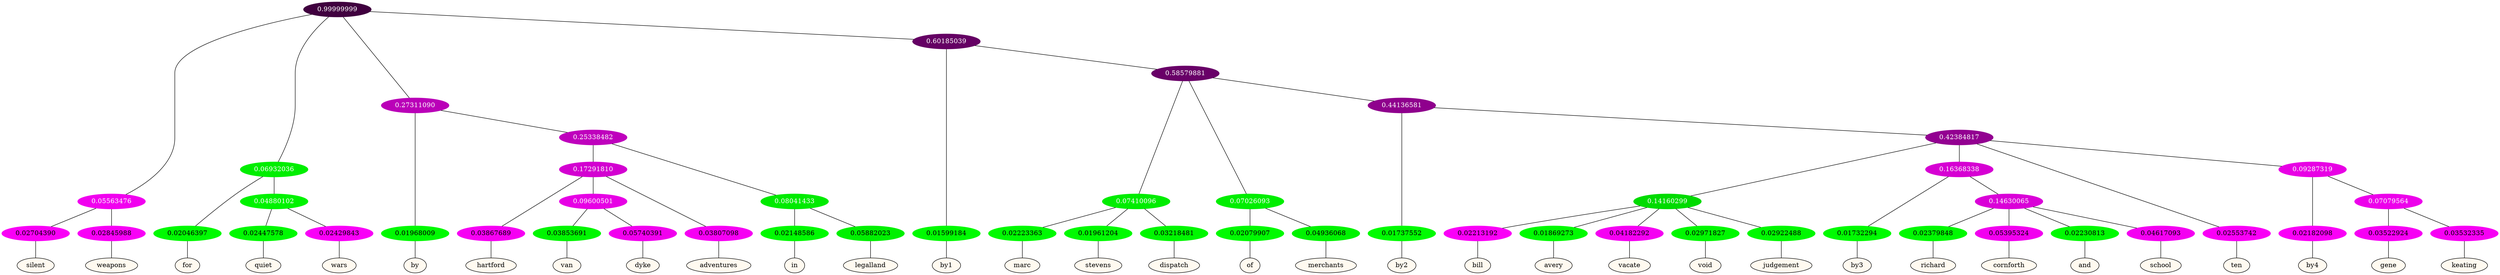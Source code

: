 graph {
	node [format=png height=0.15 nodesep=0.001 ordering=out overlap=prism overlap_scaling=0.01 ranksep=0.001 ratio=0.2 style=filled width=0.15]
	{
		rank=same
		a_w_5 [label=silent color=black fillcolor=floralwhite style="filled,solid"]
		a_w_6 [label=weapons color=black fillcolor=floralwhite style="filled,solid"]
		a_w_7 [label=for color=black fillcolor=floralwhite style="filled,solid"]
		a_w_13 [label=quiet color=black fillcolor=floralwhite style="filled,solid"]
		a_w_14 [label=wars color=black fillcolor=floralwhite style="filled,solid"]
		a_w_9 [label=by color=black fillcolor=floralwhite style="filled,solid"]
		a_w_20 [label=hartford color=black fillcolor=floralwhite style="filled,solid"]
		a_w_32 [label=van color=black fillcolor=floralwhite style="filled,solid"]
		a_w_33 [label=dyke color=black fillcolor=floralwhite style="filled,solid"]
		a_w_22 [label=adventures color=black fillcolor=floralwhite style="filled,solid"]
		a_w_23 [label=in color=black fillcolor=floralwhite style="filled,solid"]
		a_w_24 [label=legalland color=black fillcolor=floralwhite style="filled,solid"]
		a_w_11 [label=by1 color=black fillcolor=floralwhite style="filled,solid"]
		a_w_25 [label=marc color=black fillcolor=floralwhite style="filled,solid"]
		a_w_26 [label=stevens color=black fillcolor=floralwhite style="filled,solid"]
		a_w_27 [label=dispatch color=black fillcolor=floralwhite style="filled,solid"]
		a_w_28 [label=of color=black fillcolor=floralwhite style="filled,solid"]
		a_w_29 [label=merchants color=black fillcolor=floralwhite style="filled,solid"]
		a_w_30 [label=by2 color=black fillcolor=floralwhite style="filled,solid"]
		a_w_38 [label=bill color=black fillcolor=floralwhite style="filled,solid"]
		a_w_39 [label=avery color=black fillcolor=floralwhite style="filled,solid"]
		a_w_40 [label=vacate color=black fillcolor=floralwhite style="filled,solid"]
		a_w_41 [label=void color=black fillcolor=floralwhite style="filled,solid"]
		a_w_42 [label=judgement color=black fillcolor=floralwhite style="filled,solid"]
		a_w_43 [label=by3 color=black fillcolor=floralwhite style="filled,solid"]
		a_w_47 [label=richard color=black fillcolor=floralwhite style="filled,solid"]
		a_w_48 [label=cornforth color=black fillcolor=floralwhite style="filled,solid"]
		a_w_49 [label=and color=black fillcolor=floralwhite style="filled,solid"]
		a_w_50 [label=school color=black fillcolor=floralwhite style="filled,solid"]
		a_w_36 [label=ten color=black fillcolor=floralwhite style="filled,solid"]
		a_w_45 [label=by4 color=black fillcolor=floralwhite style="filled,solid"]
		a_w_51 [label=gene color=black fillcolor=floralwhite style="filled,solid"]
		a_w_52 [label=keating color=black fillcolor=floralwhite style="filled,solid"]
	}
	a_n_5 -- a_w_5
	a_n_6 -- a_w_6
	a_n_7 -- a_w_7
	a_n_13 -- a_w_13
	a_n_14 -- a_w_14
	a_n_9 -- a_w_9
	a_n_20 -- a_w_20
	a_n_32 -- a_w_32
	a_n_33 -- a_w_33
	a_n_22 -- a_w_22
	a_n_23 -- a_w_23
	a_n_24 -- a_w_24
	a_n_11 -- a_w_11
	a_n_25 -- a_w_25
	a_n_26 -- a_w_26
	a_n_27 -- a_w_27
	a_n_28 -- a_w_28
	a_n_29 -- a_w_29
	a_n_30 -- a_w_30
	a_n_38 -- a_w_38
	a_n_39 -- a_w_39
	a_n_40 -- a_w_40
	a_n_41 -- a_w_41
	a_n_42 -- a_w_42
	a_n_43 -- a_w_43
	a_n_47 -- a_w_47
	a_n_48 -- a_w_48
	a_n_49 -- a_w_49
	a_n_50 -- a_w_50
	a_n_36 -- a_w_36
	a_n_45 -- a_w_45
	a_n_51 -- a_w_51
	a_n_52 -- a_w_52
	{
		rank=same
		a_n_5 [label=0.02704390 color="0.835 1.000 0.973" fontcolor=black]
		a_n_6 [label=0.02845988 color="0.835 1.000 0.972" fontcolor=black]
		a_n_7 [label=0.02046397 color="0.334 1.000 0.980" fontcolor=black]
		a_n_13 [label=0.02447578 color="0.334 1.000 0.976" fontcolor=black]
		a_n_14 [label=0.02429843 color="0.835 1.000 0.976" fontcolor=black]
		a_n_9 [label=0.01968009 color="0.334 1.000 0.980" fontcolor=black]
		a_n_20 [label=0.03867689 color="0.835 1.000 0.961" fontcolor=black]
		a_n_32 [label=0.03853691 color="0.334 1.000 0.961" fontcolor=black]
		a_n_33 [label=0.05740391 color="0.835 1.000 0.943" fontcolor=black]
		a_n_22 [label=0.03807098 color="0.835 1.000 0.962" fontcolor=black]
		a_n_23 [label=0.02148586 color="0.334 1.000 0.979" fontcolor=black]
		a_n_24 [label=0.05882023 color="0.334 1.000 0.941" fontcolor=black]
		a_n_11 [label=0.01599184 color="0.334 1.000 0.984" fontcolor=black]
		a_n_25 [label=0.02223363 color="0.334 1.000 0.978" fontcolor=black]
		a_n_26 [label=0.01961204 color="0.334 1.000 0.980" fontcolor=black]
		a_n_27 [label=0.03218481 color="0.334 1.000 0.968" fontcolor=black]
		a_n_28 [label=0.02079907 color="0.334 1.000 0.979" fontcolor=black]
		a_n_29 [label=0.04936068 color="0.334 1.000 0.951" fontcolor=black]
		a_n_30 [label=0.01737552 color="0.334 1.000 0.983" fontcolor=black]
		a_n_38 [label=0.02213192 color="0.835 1.000 0.978" fontcolor=black]
		a_n_39 [label=0.01869273 color="0.334 1.000 0.981" fontcolor=black]
		a_n_40 [label=0.04182292 color="0.835 1.000 0.958" fontcolor=black]
		a_n_41 [label=0.02971827 color="0.334 1.000 0.970" fontcolor=black]
		a_n_42 [label=0.02922488 color="0.334 1.000 0.971" fontcolor=black]
		a_n_43 [label=0.01732294 color="0.334 1.000 0.983" fontcolor=black]
		a_n_47 [label=0.02379848 color="0.334 1.000 0.976" fontcolor=black]
		a_n_48 [label=0.05395324 color="0.835 1.000 0.946" fontcolor=black]
		a_n_49 [label=0.02230813 color="0.334 1.000 0.978" fontcolor=black]
		a_n_50 [label=0.04617093 color="0.835 1.000 0.954" fontcolor=black]
		a_n_36 [label=0.02553742 color="0.835 1.000 0.974" fontcolor=black]
		a_n_45 [label=0.02182098 color="0.835 1.000 0.978" fontcolor=black]
		a_n_51 [label=0.03522924 color="0.835 1.000 0.965" fontcolor=black]
		a_n_52 [label=0.03532335 color="0.835 1.000 0.965" fontcolor=black]
	}
	a_n_0 [label=0.99999999 color="0.835 1.000 0.250" fontcolor=grey99]
	a_n_1 [label=0.05563476 color="0.835 1.000 0.944" fontcolor=grey99]
	a_n_0 -- a_n_1
	a_n_2 [label=0.06932036 color="0.334 1.000 0.931" fontcolor=grey99]
	a_n_0 -- a_n_2
	a_n_3 [label=0.27311090 color="0.835 1.000 0.727" fontcolor=grey99]
	a_n_0 -- a_n_3
	a_n_4 [label=0.60185039 color="0.835 1.000 0.398" fontcolor=grey99]
	a_n_0 -- a_n_4
	a_n_1 -- a_n_5
	a_n_1 -- a_n_6
	a_n_2 -- a_n_7
	a_n_8 [label=0.04880102 color="0.334 1.000 0.951" fontcolor=grey99]
	a_n_2 -- a_n_8
	a_n_3 -- a_n_9
	a_n_10 [label=0.25338482 color="0.835 1.000 0.747" fontcolor=grey99]
	a_n_3 -- a_n_10
	a_n_4 -- a_n_11
	a_n_12 [label=0.58579881 color="0.835 1.000 0.414" fontcolor=grey99]
	a_n_4 -- a_n_12
	a_n_8 -- a_n_13
	a_n_8 -- a_n_14
	a_n_15 [label=0.17291810 color="0.835 1.000 0.827" fontcolor=grey99]
	a_n_10 -- a_n_15
	a_n_16 [label=0.08041433 color="0.334 1.000 0.920" fontcolor=grey99]
	a_n_10 -- a_n_16
	a_n_17 [label=0.07410096 color="0.334 1.000 0.926" fontcolor=grey99]
	a_n_12 -- a_n_17
	a_n_18 [label=0.07026093 color="0.334 1.000 0.930" fontcolor=grey99]
	a_n_12 -- a_n_18
	a_n_19 [label=0.44136581 color="0.835 1.000 0.559" fontcolor=grey99]
	a_n_12 -- a_n_19
	a_n_15 -- a_n_20
	a_n_21 [label=0.09600501 color="0.835 1.000 0.904" fontcolor=grey99]
	a_n_15 -- a_n_21
	a_n_15 -- a_n_22
	a_n_16 -- a_n_23
	a_n_16 -- a_n_24
	a_n_17 -- a_n_25
	a_n_17 -- a_n_26
	a_n_17 -- a_n_27
	a_n_18 -- a_n_28
	a_n_18 -- a_n_29
	a_n_19 -- a_n_30
	a_n_31 [label=0.42384817 color="0.835 1.000 0.576" fontcolor=grey99]
	a_n_19 -- a_n_31
	a_n_21 -- a_n_32
	a_n_21 -- a_n_33
	a_n_34 [label=0.14160299 color="0.334 1.000 0.858" fontcolor=grey99]
	a_n_31 -- a_n_34
	a_n_35 [label=0.16368338 color="0.835 1.000 0.836" fontcolor=grey99]
	a_n_31 -- a_n_35
	a_n_31 -- a_n_36
	a_n_37 [label=0.09287319 color="0.835 1.000 0.907" fontcolor=grey99]
	a_n_31 -- a_n_37
	a_n_34 -- a_n_38
	a_n_34 -- a_n_39
	a_n_34 -- a_n_40
	a_n_34 -- a_n_41
	a_n_34 -- a_n_42
	a_n_35 -- a_n_43
	a_n_44 [label=0.14630065 color="0.835 1.000 0.854" fontcolor=grey99]
	a_n_35 -- a_n_44
	a_n_37 -- a_n_45
	a_n_46 [label=0.07079564 color="0.835 1.000 0.929" fontcolor=grey99]
	a_n_37 -- a_n_46
	a_n_44 -- a_n_47
	a_n_44 -- a_n_48
	a_n_44 -- a_n_49
	a_n_44 -- a_n_50
	a_n_46 -- a_n_51
	a_n_46 -- a_n_52
}
